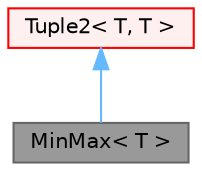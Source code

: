 digraph "MinMax&lt; T &gt;"
{
 // LATEX_PDF_SIZE
  bgcolor="transparent";
  edge [fontname=Helvetica,fontsize=10,labelfontname=Helvetica,labelfontsize=10];
  node [fontname=Helvetica,fontsize=10,shape=box,height=0.2,width=0.4];
  Node1 [id="Node000001",label="MinMax\< T \>",height=0.2,width=0.4,color="gray40", fillcolor="grey60", style="filled", fontcolor="black",tooltip="A min/max value pair with additional methods. In addition to conveniently storing values,..."];
  Node2 -> Node1 [id="edge1_Node000001_Node000002",dir="back",color="steelblue1",style="solid",tooltip=" "];
  Node2 [id="Node000002",label="Tuple2\< T, T \>",height=0.2,width=0.4,color="red", fillcolor="#FFF0F0", style="filled",URL="$classFoam_1_1Tuple2.html",tooltip=" "];
}
